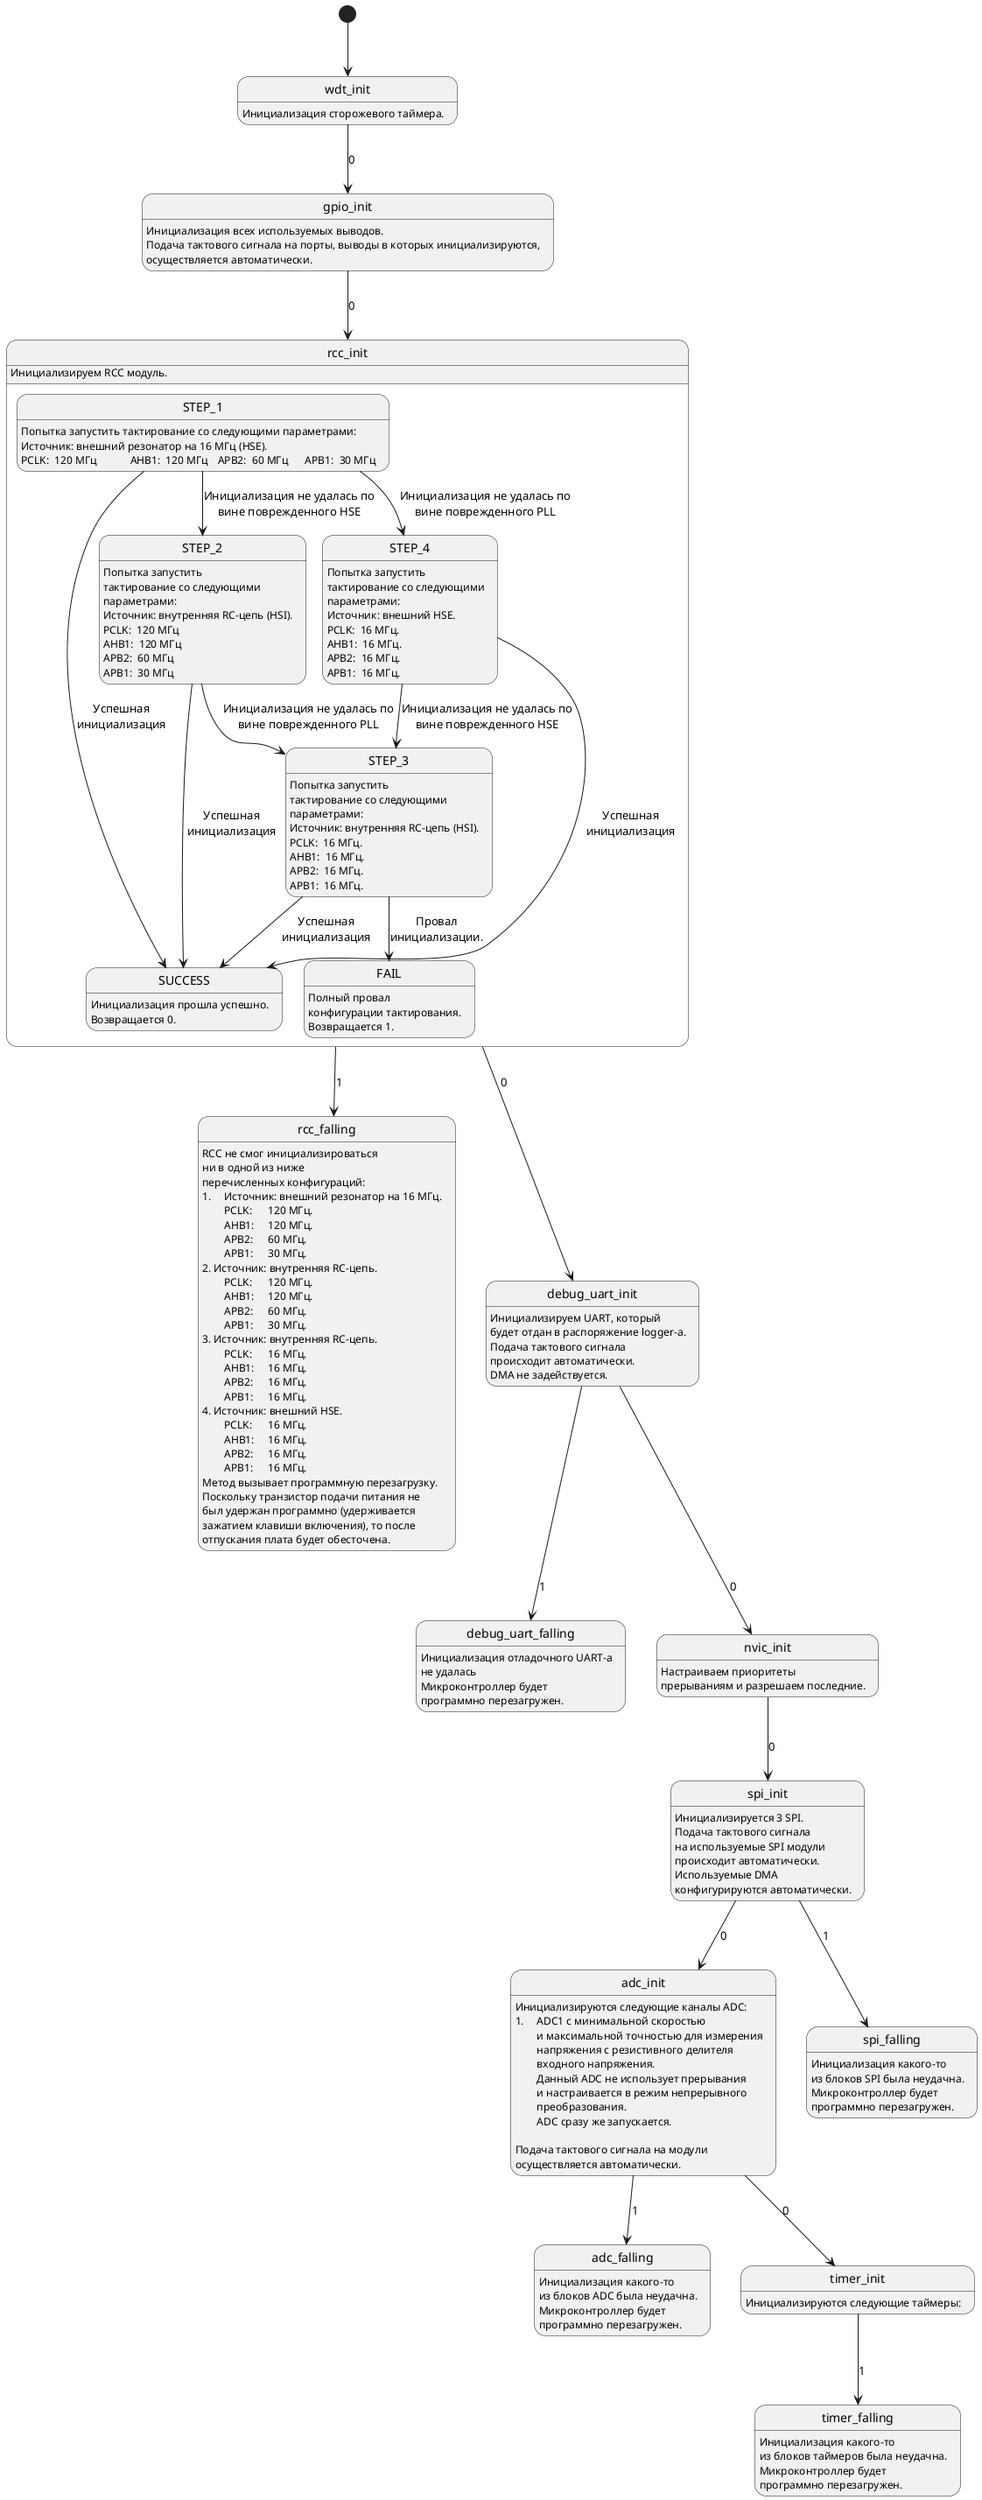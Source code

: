 @startuml

[*] --> start

state "wdt_init" as start {
start: Инициализация сторожевого таймера.
}

start --> s1: 0

state "gpio_init" as s1 {
s1: Инициализация всех используемых выводов.
s1: Подача тактового сигнала на порты, выводы в которых инициализируются,
s1: осуществляется автоматически.
}

s1 --> s2 : 0

state "rcc_init" as s2 {
s2: Инициализируем RCC модуль.

STEP_1 --> STEP_2 : Инициализация не удалась по\nвине поврежденного HSE
STEP_2 --> STEP_3 : Инициализация не удалась по\nвине поврежденного PLL

STEP_1 --> STEP_4 : Инициализация не удалась по\nвине поврежденного PLL

STEP_1 --> SUCCESS : Успешная\nинициализация
STEP_2 --> SUCCESS : Успешная\nинициализация
STEP_3 --> SUCCESS : Успешная\nинициализация
STEP_4 --> SUCCESS : Успешная\nинициализация

SUCCESS: Инициализация прошла успешно. 
SUCCESS: Возвращается 0.

STEP_3 --> FAIL : Провал\nинициализации.
STEP_4 --> STEP_3 : Инициализация не удалась по\nвине поврежденного HSE

FAIL: Полный провал
FAIL: конфигурации тактирования.
FAIL: Возвращается 1.

STEP_1: Попытка запустить тактирование со следующими параметрами:
STEP_1: Источник: внешний резонатор на 16 МГц (HSE).
STEP_1: PCLK:  120 МГц\t\tAHB1:  120 МГц\tAPB2:  60 МГц\tAPB1:  30 МГц

STEP_2: Попытка запустить 
STEP_2: тактирование со следующими 
STEP_2: параметрами:
STEP_2: Источник: внутренняя RC-цепь (HSI).
STEP_2: PCLK:  120 МГц
STEP_2: AHB1:  120 МГц
STEP_2: APB2:  60 МГц
STEP_2: APB1:  30 МГц

STEP_3: Попытка запустить 
STEP_3: тактирование со следующими
STEP_3: параметрами:
STEP_3: Источник: внутренняя RC-цепь (HSI).
STEP_3: PCLK:  16 МГц.
STEP_3: AHB1:  16 МГц.
STEP_3: APB2:  16 МГц.
STEP_3: APB1:  16 МГц.

STEP_4: Попытка запустить 
STEP_4: тактирование со следующими
STEP_4: параметрами:
STEP_4: Источник: внешний HSE.
STEP_4: PCLK:  16 МГц.
STEP_4: AHB1:  16 МГц.
STEP_4: APB2:  16 МГц.
STEP_4: APB1:  16 МГц.
}

s2 --> f1 : 1

state "rcc_falling" as f1 {
f1: RCC не смог инициализироваться 
f1: ни в одной из ниже 
f1: перечисленных конфигураций:
f1: 1.\tИсточник: внешний резонатор на 16 МГц.
f1: \tPCLK:\t120 МГц.
f1: \tAHB1:\t120 МГц.
f1: \tAPB2:\t60 МГц.
f1: \tAPB1:\t30 МГц.

f1: 2. Источник: внутренняя RC-цепь.
f1: \tPCLK:\t120 МГц.
f1: \tAHB1:\t120 МГц.
f1: \tAPB2:\t60 МГц.
f1: \tAPB1:\t30 МГц.

f1: 3. Источник: внутренняя RC-цепь.
f1: \tPCLK:\t16 МГц.
f1: \tAHB1:\t16 МГц.
f1: \tAPB2:\t16 МГц.
f1: \tAPB1:\t16 МГц.

f1: 4. Источник: внешний HSE.
f1: \tPCLK:\t16 МГц.
f1: \tAHB1:\t16 МГц.
f1: \tAPB2:\t16 МГц.
f1: \tAPB1:\t16 МГц.

f1: Метод вызывает программную перезагрузку.
f1: Поскольку транзистор подачи питания не 
f1: был удержан программно (удерживается 
f1: зажатием клавиши включения), то после
f1: отпускания плата будет обесточена.
}

s2 --> s3 : 0

state "debug_uart_init" as s3 {
s3: Инициализируем UART, который 
s3: будет отдан в распоряжение logger-а.
s3: Подача тактового сигнала 
s3: происходит автоматически.
s3: DMA не задействуется.
}

s3 --> fdebug_uart : 1

state "debug_uart_falling" as fdebug_uart {
fdebug_uart: Инициализация отладочного UART-а
fdebug_uart: не удалась
fdebug_uart: Микроконтроллер будет 
fdebug_uart: программно перезагружен.
}

s3 --> s4 : 0

state "nvic_init" as s4 {
s4: Настраиваем приоритеты 
s4: прерываниям и разрешаем последние.
}

s4 --> s5 : 0

state "spi_init" as s5 {
s5: Инициализируется 3 SPI.
s5: Подача тактового сигнала 
s5: на используемые SPI модули
s5: происходит автоматически.
s5: Используемые DMA 
s5: конфигурируются автоматически.
}

s5 --> s6 : 0
s5 --> fspi : 1

state "spi_falling" as fspi {
fspi: Инициализация какого-то 
fspi: из блоков SPI была неудачна.
fspi: Микроконтроллер будет 
fspi: программно перезагружен.
}

state "adc_init" as s6 {
s6: Инициализируются следующие каналы ADC:
s6: 1.\tADC1 с минимальной скоростью 
s6: \tи максимальной точностью для измерения 
s6: \tнапряжения с резистивного делителя 
s6: \tвходного напряжения.
s6: \tДанный ADC не использует прерывания 
s6: \tи настраивается в режим непрерывного
s6: \tпреобразования. 
s6: \tADC сразу же запускается.
s6: 
s6: Подача тактового сигнала на модули 
s6: осуществляется автоматически.
}

s6 --> fadc : 1
s6 --> s7 : 0

state "adc_falling" as fadc {
fadc: Инициализация какого-то 
fadc: из блоков ADC была неудачна.
fadc: Микроконтроллер будет 
fadc: программно перезагружен.
}

state "timer_init" as s7 {
s7: Инициализируются следующие таймеры:

}

s7 --> ftimer : 1

state "timer_falling" as ftimer {
ftimer: Инициализация какого-то 
ftimer: из блоков таймеров была неудачна.
ftimer: Микроконтроллер будет 
ftimer: программно перезагружен.
}

@enduml